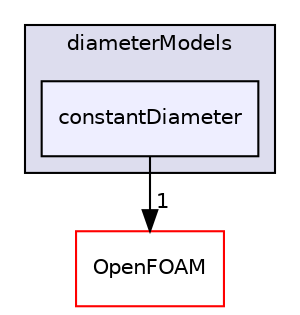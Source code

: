 digraph "src/phaseSystemModels/reactingEulerFoam/phaseSystems/diameterModels/constantDiameter" {
  bgcolor=transparent;
  compound=true
  node [ fontsize="10", fontname="Helvetica"];
  edge [ labelfontsize="10", labelfontname="Helvetica"];
  subgraph clusterdir_392fb4ca1bfd99dbd8b53c7f4b9bb9ee {
    graph [ bgcolor="#ddddee", pencolor="black", label="diameterModels" fontname="Helvetica", fontsize="10", URL="dir_392fb4ca1bfd99dbd8b53c7f4b9bb9ee.html"]
  dir_65ba88eb9abed9c237583c6f58ac2f75 [shape=box, label="constantDiameter", style="filled", fillcolor="#eeeeff", pencolor="black", URL="dir_65ba88eb9abed9c237583c6f58ac2f75.html"];
  }
  dir_c5473ff19b20e6ec4dfe5c310b3778a8 [shape=box label="OpenFOAM" color="red" URL="dir_c5473ff19b20e6ec4dfe5c310b3778a8.html"];
  dir_65ba88eb9abed9c237583c6f58ac2f75->dir_c5473ff19b20e6ec4dfe5c310b3778a8 [headlabel="1", labeldistance=1.5 headhref="dir_003206_002151.html"];
}
